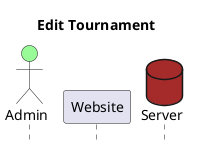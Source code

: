 @startuml Edit Tournament
title Edit Tournament
Actor Admin #palegreen
participant Website
database Server #brown
hide footbox

@enduml
'test to update Commit author